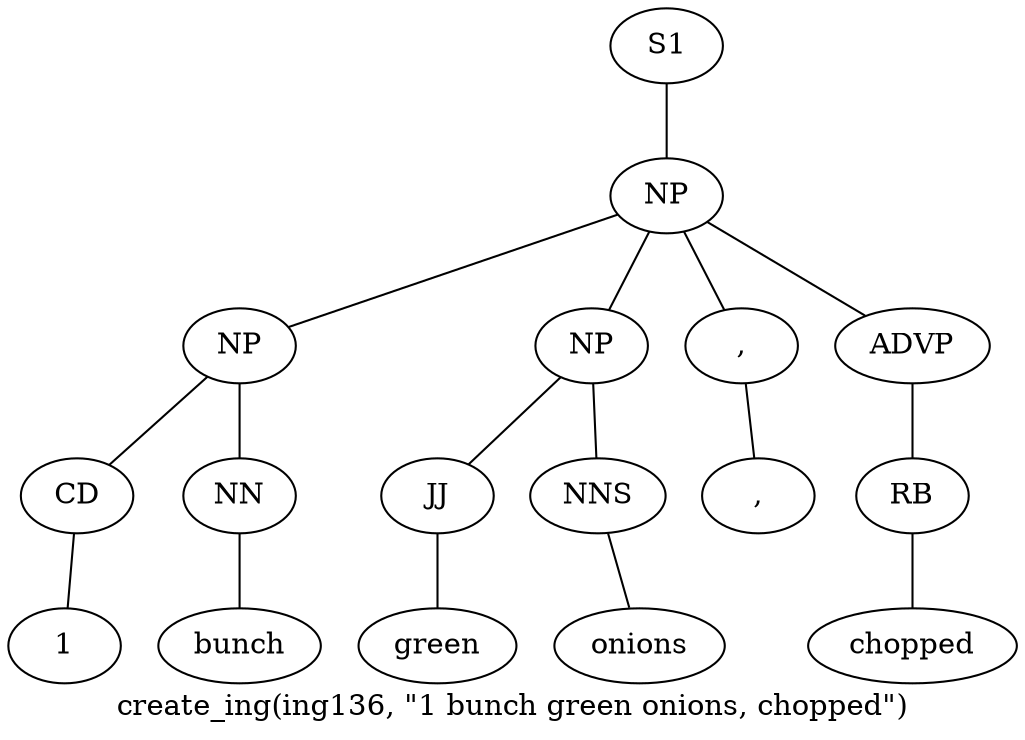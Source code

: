 graph SyntaxGraph {
	label = "create_ing(ing136, \"1 bunch green onions, chopped\")";
	Node0 [label="S1"];
	Node1 [label="NP"];
	Node2 [label="NP"];
	Node3 [label="CD"];
	Node4 [label="1"];
	Node5 [label="NN"];
	Node6 [label="bunch"];
	Node7 [label="NP"];
	Node8 [label="JJ"];
	Node9 [label="green"];
	Node10 [label="NNS"];
	Node11 [label="onions"];
	Node12 [label=","];
	Node13 [label=","];
	Node14 [label="ADVP"];
	Node15 [label="RB"];
	Node16 [label="chopped"];

	Node0 -- Node1;
	Node1 -- Node2;
	Node1 -- Node7;
	Node1 -- Node12;
	Node1 -- Node14;
	Node2 -- Node3;
	Node2 -- Node5;
	Node3 -- Node4;
	Node5 -- Node6;
	Node7 -- Node8;
	Node7 -- Node10;
	Node8 -- Node9;
	Node10 -- Node11;
	Node12 -- Node13;
	Node14 -- Node15;
	Node15 -- Node16;
}
